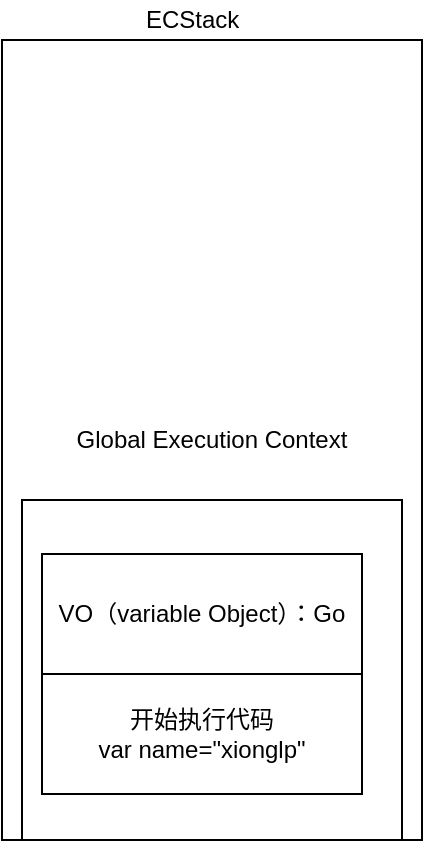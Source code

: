 <mxfile version="12.2.4" pages="1"><diagram id="bgG3UpjXINEgzK2vaCwx" name="Page-1"><mxGraphModel dx="1071" dy="656" grid="1" gridSize="10" guides="1" tooltips="1" connect="1" arrows="1" fold="1" page="1" pageScale="1" pageWidth="827" pageHeight="1169" math="0" shadow="0"><root><mxCell id="0"/><mxCell id="1" parent="0"/><mxCell id="3" value="Global Execution Context" style="rounded=0;whiteSpace=wrap;html=1;rotation=0;" parent="1" vertex="1"><mxGeometry x="270" y="360" width="210" height="400" as="geometry"/></mxCell><mxCell id="4" value="ECStack" style="text;html=1;resizable=0;points=[];autosize=1;align=left;verticalAlign=top;spacingTop=-4;" parent="1" vertex="1"><mxGeometry x="340" y="340" width="60" height="20" as="geometry"/></mxCell><mxCell id="5" value="" style="rounded=0;whiteSpace=wrap;html=1;" parent="1" vertex="1"><mxGeometry x="280" y="590" width="190" height="170" as="geometry"/></mxCell><mxCell id="8" value="VO（variable Object）：Go" style="rounded=0;whiteSpace=wrap;html=1;" parent="1" vertex="1"><mxGeometry x="290" y="617" width="160" height="60" as="geometry"/></mxCell><mxCell id="9" value="开始执行代码&lt;br&gt;var name=&quot;xionglp&quot;" style="rounded=0;whiteSpace=wrap;html=1;" parent="1" vertex="1"><mxGeometry x="290" y="677" width="160" height="60" as="geometry"/></mxCell></root></mxGraphModel></diagram></mxfile>